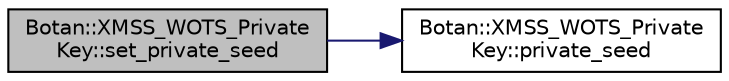 digraph "Botan::XMSS_WOTS_PrivateKey::set_private_seed"
{
  edge [fontname="Helvetica",fontsize="10",labelfontname="Helvetica",labelfontsize="10"];
  node [fontname="Helvetica",fontsize="10",shape=record];
  rankdir="LR";
  Node46 [label="Botan::XMSS_WOTS_Private\lKey::set_private_seed",height=0.2,width=0.4,color="black", fillcolor="grey75", style="filled", fontcolor="black"];
  Node46 -> Node47 [color="midnightblue",fontsize="10",style="solid"];
  Node47 [label="Botan::XMSS_WOTS_Private\lKey::private_seed",height=0.2,width=0.4,color="black", fillcolor="white", style="filled",URL="$class_botan_1_1_x_m_s_s___w_o_t_s___private_key.html#a401b9dde3140edf386dba700b880b265"];
}
